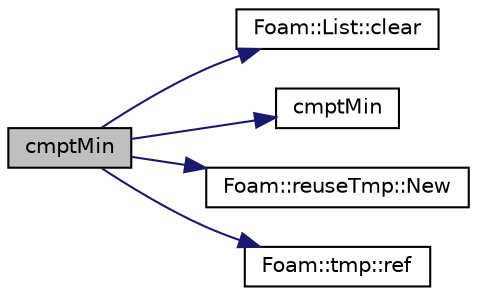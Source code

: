 digraph "cmptMin"
{
  bgcolor="transparent";
  edge [fontname="Helvetica",fontsize="10",labelfontname="Helvetica",labelfontsize="10"];
  node [fontname="Helvetica",fontsize="10",shape=record];
  rankdir="LR";
  Node78186 [label="cmptMin",height=0.2,width=0.4,color="black", fillcolor="grey75", style="filled", fontcolor="black"];
  Node78186 -> Node78187 [color="midnightblue",fontsize="10",style="solid",fontname="Helvetica"];
  Node78187 [label="Foam::List::clear",height=0.2,width=0.4,color="black",URL="$a26833.html#ac8bb3912a3ce86b15842e79d0b421204",tooltip="Clear the list, i.e. set size to zero. "];
  Node78186 -> Node78188 [color="midnightblue",fontsize="10",style="solid",fontname="Helvetica"];
  Node78188 [label="cmptMin",height=0.2,width=0.4,color="black",URL="$a21851.html#a4b2a4d10cca98cdf1b0f9667b5d8d556"];
  Node78186 -> Node78189 [color="midnightblue",fontsize="10",style="solid",fontname="Helvetica"];
  Node78189 [label="Foam::reuseTmp::New",height=0.2,width=0.4,color="black",URL="$a27585.html#a2b5e0e2610db362989068624238a3e2c"];
  Node78186 -> Node78190 [color="midnightblue",fontsize="10",style="solid",fontname="Helvetica"];
  Node78190 [label="Foam::tmp::ref",height=0.2,width=0.4,color="black",URL="$a27077.html#aeaf81e641282874cef07f5b808efc83b",tooltip="Return non-const reference or generate a fatal error. "];
}
